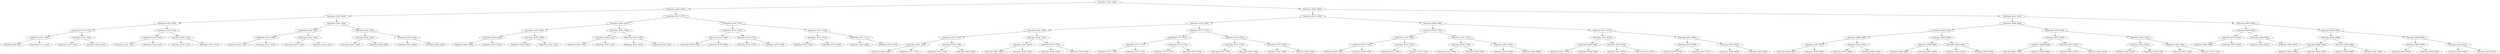 digraph G{
194371449 [label="Node{data=[3390, 3390]}"]
194371449 -> 965944856
965944856 [label="Node{data=[2294, 2294]}"]
965944856 -> 568262859
568262859 [label="Node{data=[1438, 1438]}"]
568262859 -> 874226757
874226757 [label="Node{data=[1430, 1430]}"]
874226757 -> 290511784
290511784 [label="Node{data=[1333, 1333]}"]
290511784 -> 827563132
827563132 [label="Node{data=[1281, 1281]}"]
827563132 -> 1750272965
1750272965 [label="Node{data=[649, 649]}"]
827563132 -> 25408262
25408262 [label="Node{data=[1311, 1311]}"]
290511784 -> 379172101
379172101 [label="Node{data=[1402, 1402]}"]
379172101 -> 990149590
990149590 [label="Node{data=[1381, 1381]}"]
379172101 -> 1274630736
1274630736 [label="Node{data=[1423, 1423]}"]
874226757 -> 1467929514
1467929514 [label="Node{data=[1434, 1434]}"]
1467929514 -> 211056093
211056093 [label="Node{data=[1432, 1432]}"]
211056093 -> 341210450
341210450 [label="Node{data=[1431, 1431]}"]
211056093 -> 356310618
356310618 [label="Node{data=[1433, 1433]}"]
1467929514 -> 880717012
880717012 [label="Node{data=[1436, 1436]}"]
880717012 -> 460000539
460000539 [label="Node{data=[1435, 1435]}"]
880717012 -> 1018173377
1018173377 [label="Node{data=[1437, 1437]}"]
568262859 -> 1326305283
1326305283 [label="Node{data=[1992, 1992]}"]
1326305283 -> 248827194
248827194 [label="Node{data=[1442, 1442]}"]
248827194 -> 1301547566
1301547566 [label="Node{data=[1440, 1440]}"]
1301547566 -> 1898316354
1898316354 [label="Node{data=[1439, 1439]}"]
1301547566 -> 1351240109
1351240109 [label="Node{data=[1441, 1441]}"]
248827194 -> 2015355803
2015355803 [label="Node{data=[1444, 1444]}"]
2015355803 -> 364336076
364336076 [label="Node{data=[1443, 1443]}"]
2015355803 -> 1422030634
1422030634 [label="Node{data=[1445, 1445]}"]
1326305283 -> 1443339070
1443339070 [label="Node{data=[2290, 2290]}"]
1443339070 -> 1367583070
1367583070 [label="Node{data=[2062, 2062]}"]
1367583070 -> 2114300305
2114300305 [label="Node{data=[2020, 2020]}"]
1367583070 -> 960100956
960100956 [label="Node{data=[2063, 2063]}"]
1443339070 -> 1401767982
1401767982 [label="Node{data=[2292, 2292]}"]
1401767982 -> 529060440
529060440 [label="Node{data=[2291, 2291]}"]
1401767982 -> 1284679961
1284679961 [label="Node{data=[2293, 2293]}"]
965944856 -> 982467021
982467021 [label="Node{data=[2747, 2747]}"]
982467021 -> 58372746
58372746 [label="Node{data=[2302, 2302]}"]
58372746 -> 1522121391
1522121391 [label="Node{data=[2298, 2298]}"]
1522121391 -> 54139520
54139520 [label="Node{data=[2296, 2296]}"]
54139520 -> 1140564483
1140564483 [label="Node{data=[2295, 2295]}"]
54139520 -> 365147668
365147668 [label="Node{data=[2297, 2297]}"]
1522121391 -> 45619905
45619905 [label="Node{data=[2300, 2300]}"]
45619905 -> 1359343116
1359343116 [label="Node{data=[2299, 2299]}"]
45619905 -> 1341175189
1341175189 [label="Node{data=[2301, 2301]}"]
58372746 -> 1200347497
1200347497 [label="Node{data=[2306, 2306]}"]
1200347497 -> 86486347
86486347 [label="Node{data=[2304, 2304]}"]
86486347 -> 2066499181
2066499181 [label="Node{data=[2303, 2303]}"]
86486347 -> 834279552
834279552 [label="Node{data=[2305, 2305]}"]
1200347497 -> 686018383
686018383 [label="Node{data=[2308, 2308]}"]
686018383 -> 269906669
269906669 [label="Node{data=[2307, 2307]}"]
686018383 -> 160453036
160453036 [label="Node{data=[2746, 2746]}"]
982467021 -> 1745827334
1745827334 [label="Node{data=[2755, 2755]}"]
1745827334 -> 1587545599
1587545599 [label="Node{data=[2751, 2751]}"]
1587545599 -> 2097317340
2097317340 [label="Node{data=[2749, 2749]}"]
2097317340 -> 1989457633
1989457633 [label="Node{data=[2748, 2748]}"]
2097317340 -> 1740243251
1740243251 [label="Node{data=[2750, 2750]}"]
1587545599 -> 971730886
971730886 [label="Node{data=[2753, 2753]}"]
971730886 -> 1345200450
1345200450 [label="Node{data=[2752, 2752]}"]
971730886 -> 64923160
64923160 [label="Node{data=[2754, 2754]}"]
1745827334 -> 878349513
878349513 [label="Node{data=[2759, 2759]}"]
878349513 -> 1454194907
1454194907 [label="Node{data=[2757, 2757]}"]
1454194907 -> 1999134589
1999134589 [label="Node{data=[2756, 2756]}"]
1454194907 -> 19974630
19974630 [label="Node{data=[2758, 2758]}"]
878349513 -> 1642869197
1642869197 [label="Node{data=[3371, 3371]}"]
1642869197 -> 1568349875
1568349875 [label="Node{data=[2829, 2829]}"]
1642869197 -> 1746756054
1746756054 [label="Node{data=[3375, 3375]}"]
194371449 -> 1877338826
1877338826 [label="Node{data=[6585, 6585]}"]
1877338826 -> 1862782114
1862782114 [label="Node{data=[5785, 5785]}"]
1862782114 -> 1787611511
1787611511 [label="Node{data=[5769, 5769]}"]
1787611511 -> 1763444257
1763444257 [label="Node{data=[4804, 4804]}"]
1763444257 -> 695145074
695145074 [label="Node{data=[3733, 3733]}"]
695145074 -> 2019338529
2019338529 [label="Node{data=[3423, 3423]}"]
2019338529 -> 1956057132
1956057132 [label="Node{data=[3406, 3406]}"]
2019338529 -> 2108898705
2108898705 [label="Node{data=[3717, 3717]}"]
695145074 -> 740183255
740183255 [label="Node{data=[3765, 3765]}"]
740183255 -> 831978964
831978964 [label="Node{data=[3743, 3743]}"]
740183255 -> 2102169018
2102169018 [label="Node{data=[4028, 4028]}"]
1763444257 -> 435644471
435644471 [label="Node{data=[5765, 5765]}"]
435644471 -> 1196554026
1196554026 [label="Node{data=[4927, 4927]}"]
1196554026 -> 1093655113
1093655113 [label="Node{data=[4907, 4907]}"]
1196554026 -> 1477947019
1477947019 [label="Node{data=[5764, 5764]}"]
435644471 -> 2055455598
2055455598 [label="Node{data=[5767, 5767]}"]
2055455598 -> 849576883
849576883 [label="Node{data=[5766, 5766]}"]
2055455598 -> 224524860
224524860 [label="Node{data=[5768, 5768]}"]
1787611511 -> 1760001773
1760001773 [label="Node{data=[5777, 5777]}"]
1760001773 -> 203118636
203118636 [label="Node{data=[5773, 5773]}"]
203118636 -> 571210759
571210759 [label="Node{data=[5771, 5771]}"]
571210759 -> 540623456
540623456 [label="Node{data=[5770, 5770]}"]
571210759 -> 1937391772
1937391772 [label="Node{data=[5772, 5772]}"]
203118636 -> 628534503
628534503 [label="Node{data=[5775, 5775]}"]
628534503 -> 1482725258
1482725258 [label="Node{data=[5774, 5774]}"]
628534503 -> 849409188
849409188 [label="Node{data=[5776, 5776]}"]
1760001773 -> 327105740
327105740 [label="Node{data=[5781, 5781]}"]
327105740 -> 58637264
58637264 [label="Node{data=[5779, 5779]}"]
58637264 -> 1610522866
1610522866 [label="Node{data=[5778, 5778]}"]
58637264 -> 1783528061
1783528061 [label="Node{data=[5780, 5780]}"]
327105740 -> 4039332
4039332 [label="Node{data=[5783, 5783]}"]
4039332 -> 1986738504
1986738504 [label="Node{data=[5782, 5782]}"]
4039332 -> 1547234887
1547234887 [label="Node{data=[5784, 5784]}"]
1862782114 -> 1161620015
1161620015 [label="Node{data=[6566, 6566]}"]
1161620015 -> 687429806
687429806 [label="Node{data=[5793, 5793]}"]
687429806 -> 133662080
133662080 [label="Node{data=[5789, 5789]}"]
133662080 -> 472254959
472254959 [label="Node{data=[5787, 5787]}"]
472254959 -> 1047131606
1047131606 [label="Node{data=[5786, 5786]}"]
472254959 -> 1555555997
1555555997 [label="Node{data=[5788, 5788]}"]
133662080 -> 1733796622
1733796622 [label="Node{data=[5791, 5791]}"]
1733796622 -> 1259513722
1259513722 [label="Node{data=[5790, 5790]}"]
1733796622 -> 983841931
983841931 [label="Node{data=[5792, 5792]}"]
687429806 -> 1497671244
1497671244 [label="Node{data=[5797, 5797]}"]
1497671244 -> 55648697
55648697 [label="Node{data=[5795, 5795]}"]
55648697 -> 1562800094
1562800094 [label="Node{data=[5794, 5794]}"]
55648697 -> 1191006357
1191006357 [label="Node{data=[5796, 5796]}"]
1497671244 -> 980936896
980936896 [label="Node{data=[5873, 5873]}"]
980936896 -> 807488222
807488222 [label="Node{data=[5799, 5799]}"]
980936896 -> 1586994075
1586994075 [label="Node{data=[5889, 5889]}"]
1161620015 -> 1916932388
1916932388 [label="Node{data=[6574, 6574]}"]
1916932388 -> 2004276804
2004276804 [label="Node{data=[6570, 6570]}"]
2004276804 -> 1304102350
1304102350 [label="Node{data=[6568, 6568]}"]
1304102350 -> 789709985
789709985 [label="Node{data=[6567, 6567]}"]
1304102350 -> 1295772502
1295772502 [label="Node{data=[6569, 6569]}"]
2004276804 -> 213831747
213831747 [label="Node{data=[6572, 6572]}"]
213831747 -> 431894895
431894895 [label="Node{data=[6571, 6571]}"]
213831747 -> 649468405
649468405 [label="Node{data=[6573, 6573]}"]
1916932388 -> 876951342
876951342 [label="Node{data=[6581, 6581]}"]
876951342 -> 1317258541
1317258541 [label="Node{data=[6576, 6576]}"]
1317258541 -> 652124379
652124379 [label="Node{data=[6575, 6575]}"]
1317258541 -> 816938052
816938052 [label="Node{data=[6577, 6577]}"]
876951342 -> 760271163
760271163 [label="Node{data=[6583, 6583]}"]
760271163 -> 2099954449
2099954449 [label="Node{data=[6582, 6582]}"]
760271163 -> 782330903
782330903 [label="Node{data=[6584, 6584]}"]
1877338826 -> 365520603
365520603 [label="Node{data=[8611, 8611]}"]
365520603 -> 1044100176
1044100176 [label="Node{data=[6666, 6666]}"]
1044100176 -> 354601677
354601677 [label="Node{data=[6622, 6622]}"]
354601677 -> 818339242
818339242 [label="Node{data=[6589, 6589]}"]
818339242 -> 1852283607
1852283607 [label="Node{data=[6587, 6587]}"]
1852283607 -> 220019327
220019327 [label="Node{data=[6586, 6586]}"]
1852283607 -> 241892787
241892787 [label="Node{data=[6588, 6588]}"]
818339242 -> 138889817
138889817 [label="Node{data=[6591, 6591]}"]
138889817 -> 1520748708
1520748708 [label="Node{data=[6590, 6590]}"]
138889817 -> 1041162061
1041162061 [label="Node{data=[6592, 6592]}"]
354601677 -> 1733306970
1733306970 [label="Node{data=[6662, 6662]}"]
1733306970 -> 1442296171
1442296171 [label="Node{data=[6660, 6660]}"]
1442296171 -> 703242905
703242905 [label="Node{data=[6659, 6659]}"]
1442296171 -> 1641473118
1641473118 [label="Node{data=[6661, 6661]}"]
1733306970 -> 120717508
120717508 [label="Node{data=[6664, 6664]}"]
120717508 -> 1864799648
1864799648 [label="Node{data=[6663, 6663]}"]
120717508 -> 329518263
329518263 [label="Node{data=[6665, 6665]}"]
1044100176 -> 1158082185
1158082185 [label="Node{data=[6674, 6674]}"]
1158082185 -> 1386607309
1386607309 [label="Node{data=[6670, 6670]}"]
1386607309 -> 158725804
158725804 [label="Node{data=[6668, 6668]}"]
158725804 -> 981963393
981963393 [label="Node{data=[6667, 6667]}"]
158725804 -> 1216827902
1216827902 [label="Node{data=[6669, 6669]}"]
1386607309 -> 894034361
894034361 [label="Node{data=[6672, 6672]}"]
894034361 -> 330281258
330281258 [label="Node{data=[6671, 6671]}"]
894034361 -> 356137540
356137540 [label="Node{data=[6673, 6673]}"]
1158082185 -> 1740669372
1740669372 [label="Node{data=[7242, 7242]}"]
1740669372 -> 503242964
503242964 [label="Node{data=[6725, 6725]}"]
503242964 -> 1941316768
1941316768 [label="Node{data=[6695, 6695]}"]
503242964 -> 924506248
924506248 [label="Node{data=[6726, 6726]}"]
1740669372 -> 1421111990
1421111990 [label="Node{data=[7496, 7496]}"]
1421111990 -> 1051115700
1051115700 [label="Node{data=[7402, 7402]}"]
1421111990 -> 2096586980
2096586980 [label="Node{data=[7552, 7552]}"]
365520603 -> 499657066
499657066 [label="Node{data=[9084, 9084]}"]
499657066 -> 1780406695
1780406695 [label="Node{data=[9080, 9080]}"]
1780406695 -> 1647646512
1647646512 [label="Node{data=[8701, 8701]}"]
1647646512 -> 620936146
620936146 [label="Node{data=[8686, 8686]}"]
1647646512 -> 2036155745
2036155745 [label="Node{data=[8703, 8703]}"]
1780406695 -> 1695705100
1695705100 [label="Node{data=[9082, 9082]}"]
1695705100 -> 802455305
802455305 [label="Node{data=[9081, 9081]}"]
1695705100 -> 523799818
523799818 [label="Node{data=[9083, 9083]}"]
499657066 -> 207467969
207467969 [label="Node{data=[9092, 9092]}"]
207467969 -> 2063199822
2063199822 [label="Node{data=[9088, 9088]}"]
2063199822 -> 1985604143
1985604143 [label="Node{data=[9086, 9086]}"]
1985604143 -> 768764211
768764211 [label="Node{data=[9085, 9085]}"]
1985604143 -> 1287664373
1287664373 [label="Node{data=[9087, 9087]}"]
2063199822 -> 2038312637
2038312637 [label="Node{data=[9090, 9090]}"]
2038312637 -> 1087355695
1087355695 [label="Node{data=[9089, 9089]}"]
2038312637 -> 2120927732
2120927732 [label="Node{data=[9091, 9091]}"]
207467969 -> 862985046
862985046 [label="Node{data=[9096, 9096]}"]
862985046 -> 1005830211
1005830211 [label="Node{data=[9094, 9094]}"]
1005830211 -> 106435281
106435281 [label="Node{data=[9093, 9093]}"]
1005830211 -> 785731207
785731207 [label="Node{data=[9095, 9095]}"]
862985046 -> 491539104
491539104 [label="Node{data=[9132, 9132]}"]
491539104 -> 941121682
941121682 [label="Node{data=[9097, 9097]}"]
491539104 -> 2123375578
2123375578 [label="Node{data=[9214, 9214]}"]
}